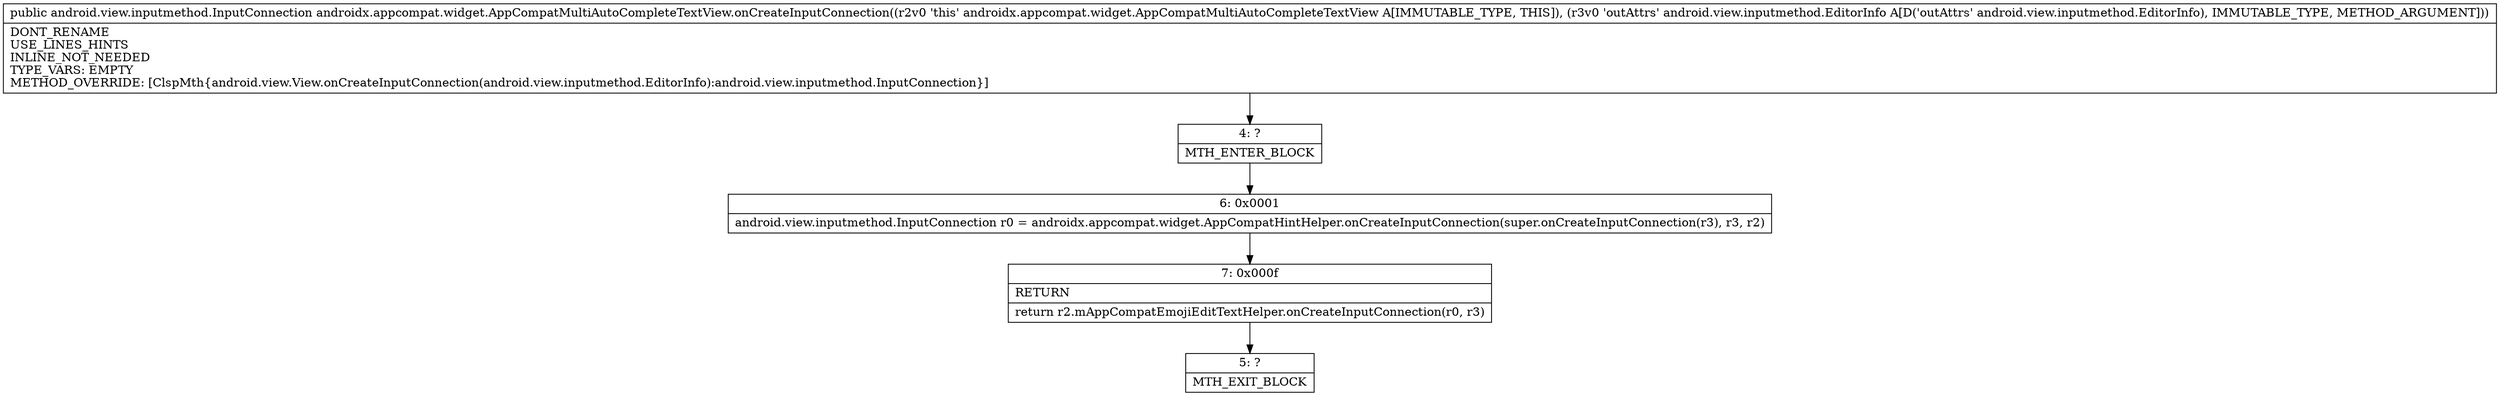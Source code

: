 digraph "CFG forandroidx.appcompat.widget.AppCompatMultiAutoCompleteTextView.onCreateInputConnection(Landroid\/view\/inputmethod\/EditorInfo;)Landroid\/view\/inputmethod\/InputConnection;" {
Node_4 [shape=record,label="{4\:\ ?|MTH_ENTER_BLOCK\l}"];
Node_6 [shape=record,label="{6\:\ 0x0001|android.view.inputmethod.InputConnection r0 = androidx.appcompat.widget.AppCompatHintHelper.onCreateInputConnection(super.onCreateInputConnection(r3), r3, r2)\l}"];
Node_7 [shape=record,label="{7\:\ 0x000f|RETURN\l|return r2.mAppCompatEmojiEditTextHelper.onCreateInputConnection(r0, r3)\l}"];
Node_5 [shape=record,label="{5\:\ ?|MTH_EXIT_BLOCK\l}"];
MethodNode[shape=record,label="{public android.view.inputmethod.InputConnection androidx.appcompat.widget.AppCompatMultiAutoCompleteTextView.onCreateInputConnection((r2v0 'this' androidx.appcompat.widget.AppCompatMultiAutoCompleteTextView A[IMMUTABLE_TYPE, THIS]), (r3v0 'outAttrs' android.view.inputmethod.EditorInfo A[D('outAttrs' android.view.inputmethod.EditorInfo), IMMUTABLE_TYPE, METHOD_ARGUMENT]))  | DONT_RENAME\lUSE_LINES_HINTS\lINLINE_NOT_NEEDED\lTYPE_VARS: EMPTY\lMETHOD_OVERRIDE: [ClspMth\{android.view.View.onCreateInputConnection(android.view.inputmethod.EditorInfo):android.view.inputmethod.InputConnection\}]\l}"];
MethodNode -> Node_4;Node_4 -> Node_6;
Node_6 -> Node_7;
Node_7 -> Node_5;
}

